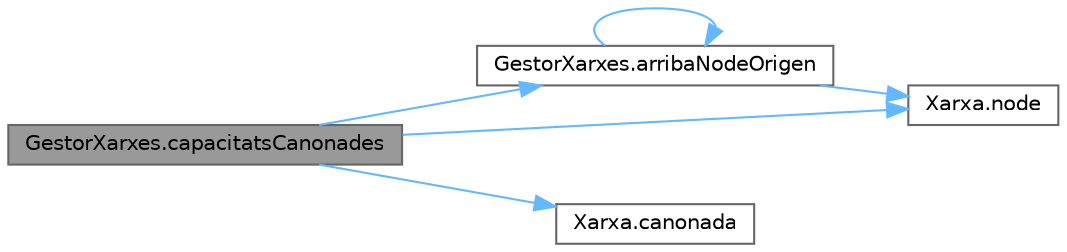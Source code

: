 digraph "GestorXarxes.capacitatsCanonades"
{
 // LATEX_PDF_SIZE
  bgcolor="transparent";
  edge [fontname=Helvetica,fontsize=10,labelfontname=Helvetica,labelfontsize=10];
  node [fontname=Helvetica,fontsize=10,shape=box,height=0.2,width=0.4];
  rankdir="LR";
  Node1 [id="Node000001",label="GestorXarxes.capacitatsCanonades",height=0.2,width=0.4,color="gray40", fillcolor="grey60", style="filled", fontcolor="black",tooltip="Suma de les capacitats d'un conjunt de canonades."];
  Node1 -> Node2 [id="edge1_Node000001_Node000002",color="steelblue1",style="solid",tooltip=" "];
  Node2 [id="Node000002",label="GestorXarxes.arribaNodeOrigen",height=0.2,width=0.4,color="grey40", fillcolor="white", style="filled",URL="$class_gestor_xarxes.html#a9ec4020e87644132d32e2c0e753257dd",tooltip="Verifica si un node pot arribar a un node Origen."];
  Node2 -> Node2 [id="edge2_Node000002_Node000002",color="steelblue1",style="solid",tooltip=" "];
  Node2 -> Node3 [id="edge3_Node000002_Node000003",color="steelblue1",style="solid",tooltip=" "];
  Node3 [id="Node000003",label="Xarxa.node",height=0.2,width=0.4,color="grey40", fillcolor="white", style="filled",URL="$class_xarxa.html#ad54474fd5d22a71c1ad13e6c5d16fb10",tooltip="Retorna el node amb identificador id."];
  Node1 -> Node4 [id="edge4_Node000001_Node000004",color="steelblue1",style="solid",tooltip=" "];
  Node4 [id="Node000004",label="Xarxa.canonada",height=0.2,width=0.4,color="grey40", fillcolor="white", style="filled",URL="$class_xarxa.html#a5b42c1a8bef948387ab549a7c7a0c6bd",tooltip="Retorna la Canonada amb identificador id."];
  Node1 -> Node3 [id="edge5_Node000001_Node000003",color="steelblue1",style="solid",tooltip=" "];
}
